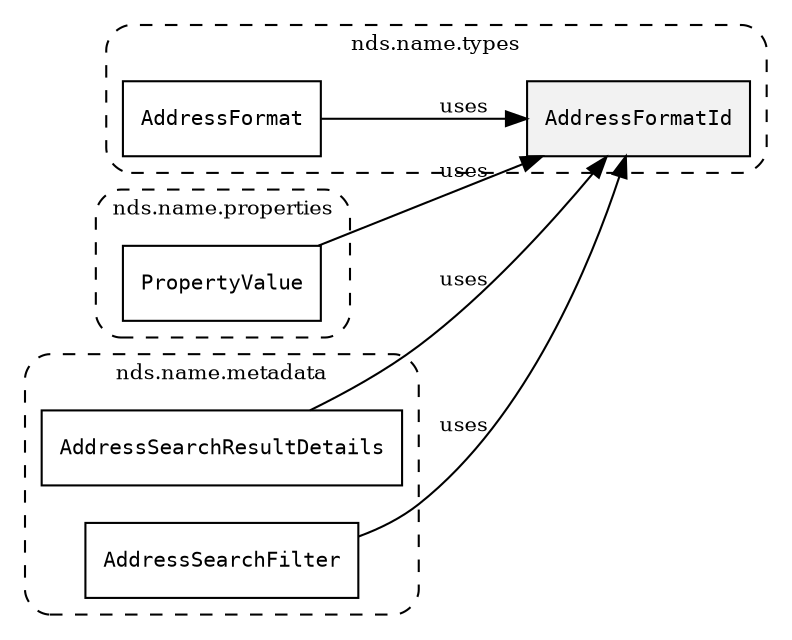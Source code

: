 /**
 * This dot file creates symbol collaboration diagram for AddressFormatId.
 */
digraph ZSERIO
{
    node [shape=box, fontsize=10];
    rankdir="LR";
    fontsize=10;
    tooltip="AddressFormatId collaboration diagram";

    subgraph "cluster_nds.name.types"
    {
        style="dashed, rounded";
        label="nds.name.types";
        tooltip="Package nds.name.types";
        href="../../../content/packages/nds.name.types.html#Package-nds-name-types";
        target="_parent";

        "AddressFormatId" [style="filled", fillcolor="#0000000D", target="_parent", label=<<font face="monospace"><table align="center" border="0" cellspacing="0" cellpadding="0"><tr><td href="../../../content/packages/nds.name.types.html#Subtype-AddressFormatId" title="Subtype defined in nds.name.types">AddressFormatId</td></tr></table></font>>];
        "AddressFormat" [target="_parent", label=<<font face="monospace"><table align="center" border="0" cellspacing="0" cellpadding="0"><tr><td href="../../../content/packages/nds.name.types.html#Structure-AddressFormat" title="Structure defined in nds.name.types">AddressFormat</td></tr></table></font>>];
    }

    subgraph "cluster_nds.name.properties"
    {
        style="dashed, rounded";
        label="nds.name.properties";
        tooltip="Package nds.name.properties";
        href="../../../content/packages/nds.name.properties.html#Package-nds-name-properties";
        target="_parent";

        "PropertyValue" [target="_parent", label=<<font face="monospace"><table align="center" border="0" cellspacing="0" cellpadding="0"><tr><td href="../../../content/packages/nds.name.properties.html#Choice-PropertyValue" title="Choice defined in nds.name.properties">PropertyValue</td></tr></table></font>>];
    }

    subgraph "cluster_nds.name.metadata"
    {
        style="dashed, rounded";
        label="nds.name.metadata";
        tooltip="Package nds.name.metadata";
        href="../../../content/packages/nds.name.metadata.html#Package-nds-name-metadata";
        target="_parent";

        "AddressSearchResultDetails" [target="_parent", label=<<font face="monospace"><table align="center" border="0" cellspacing="0" cellpadding="0"><tr><td href="../../../content/packages/nds.name.metadata.html#Structure-AddressSearchResultDetails" title="Structure defined in nds.name.metadata">AddressSearchResultDetails</td></tr></table></font>>];
        "AddressSearchFilter" [target="_parent", label=<<font face="monospace"><table align="center" border="0" cellspacing="0" cellpadding="0"><tr><td href="../../../content/packages/nds.name.metadata.html#Structure-AddressSearchFilter" title="Structure defined in nds.name.metadata">AddressSearchFilter</td></tr></table></font>>];
    }

    "AddressFormat" -> "AddressFormatId" [label="uses", fontsize=10];
    "PropertyValue" -> "AddressFormatId" [label="uses", fontsize=10];
    "AddressSearchResultDetails" -> "AddressFormatId" [label="uses", fontsize=10];
    "AddressSearchFilter" -> "AddressFormatId" [label="uses", fontsize=10];
}
